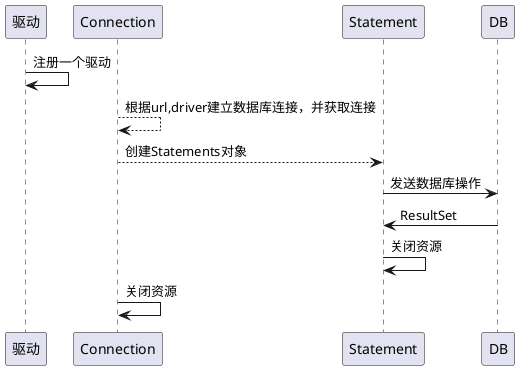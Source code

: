 @startuml
驱动 ->驱动 :注册一个驱动
Connection --> Connection: 根据url,driver建立数据库连接，并获取连接
Connection --> Statement: 创建Statements对象
Statement -> DB : 发送数据库操作
DB -> Statement: ResultSet
Statement -> Statement: 关闭资源
Connection -> Connection: 关闭资源
@enduml